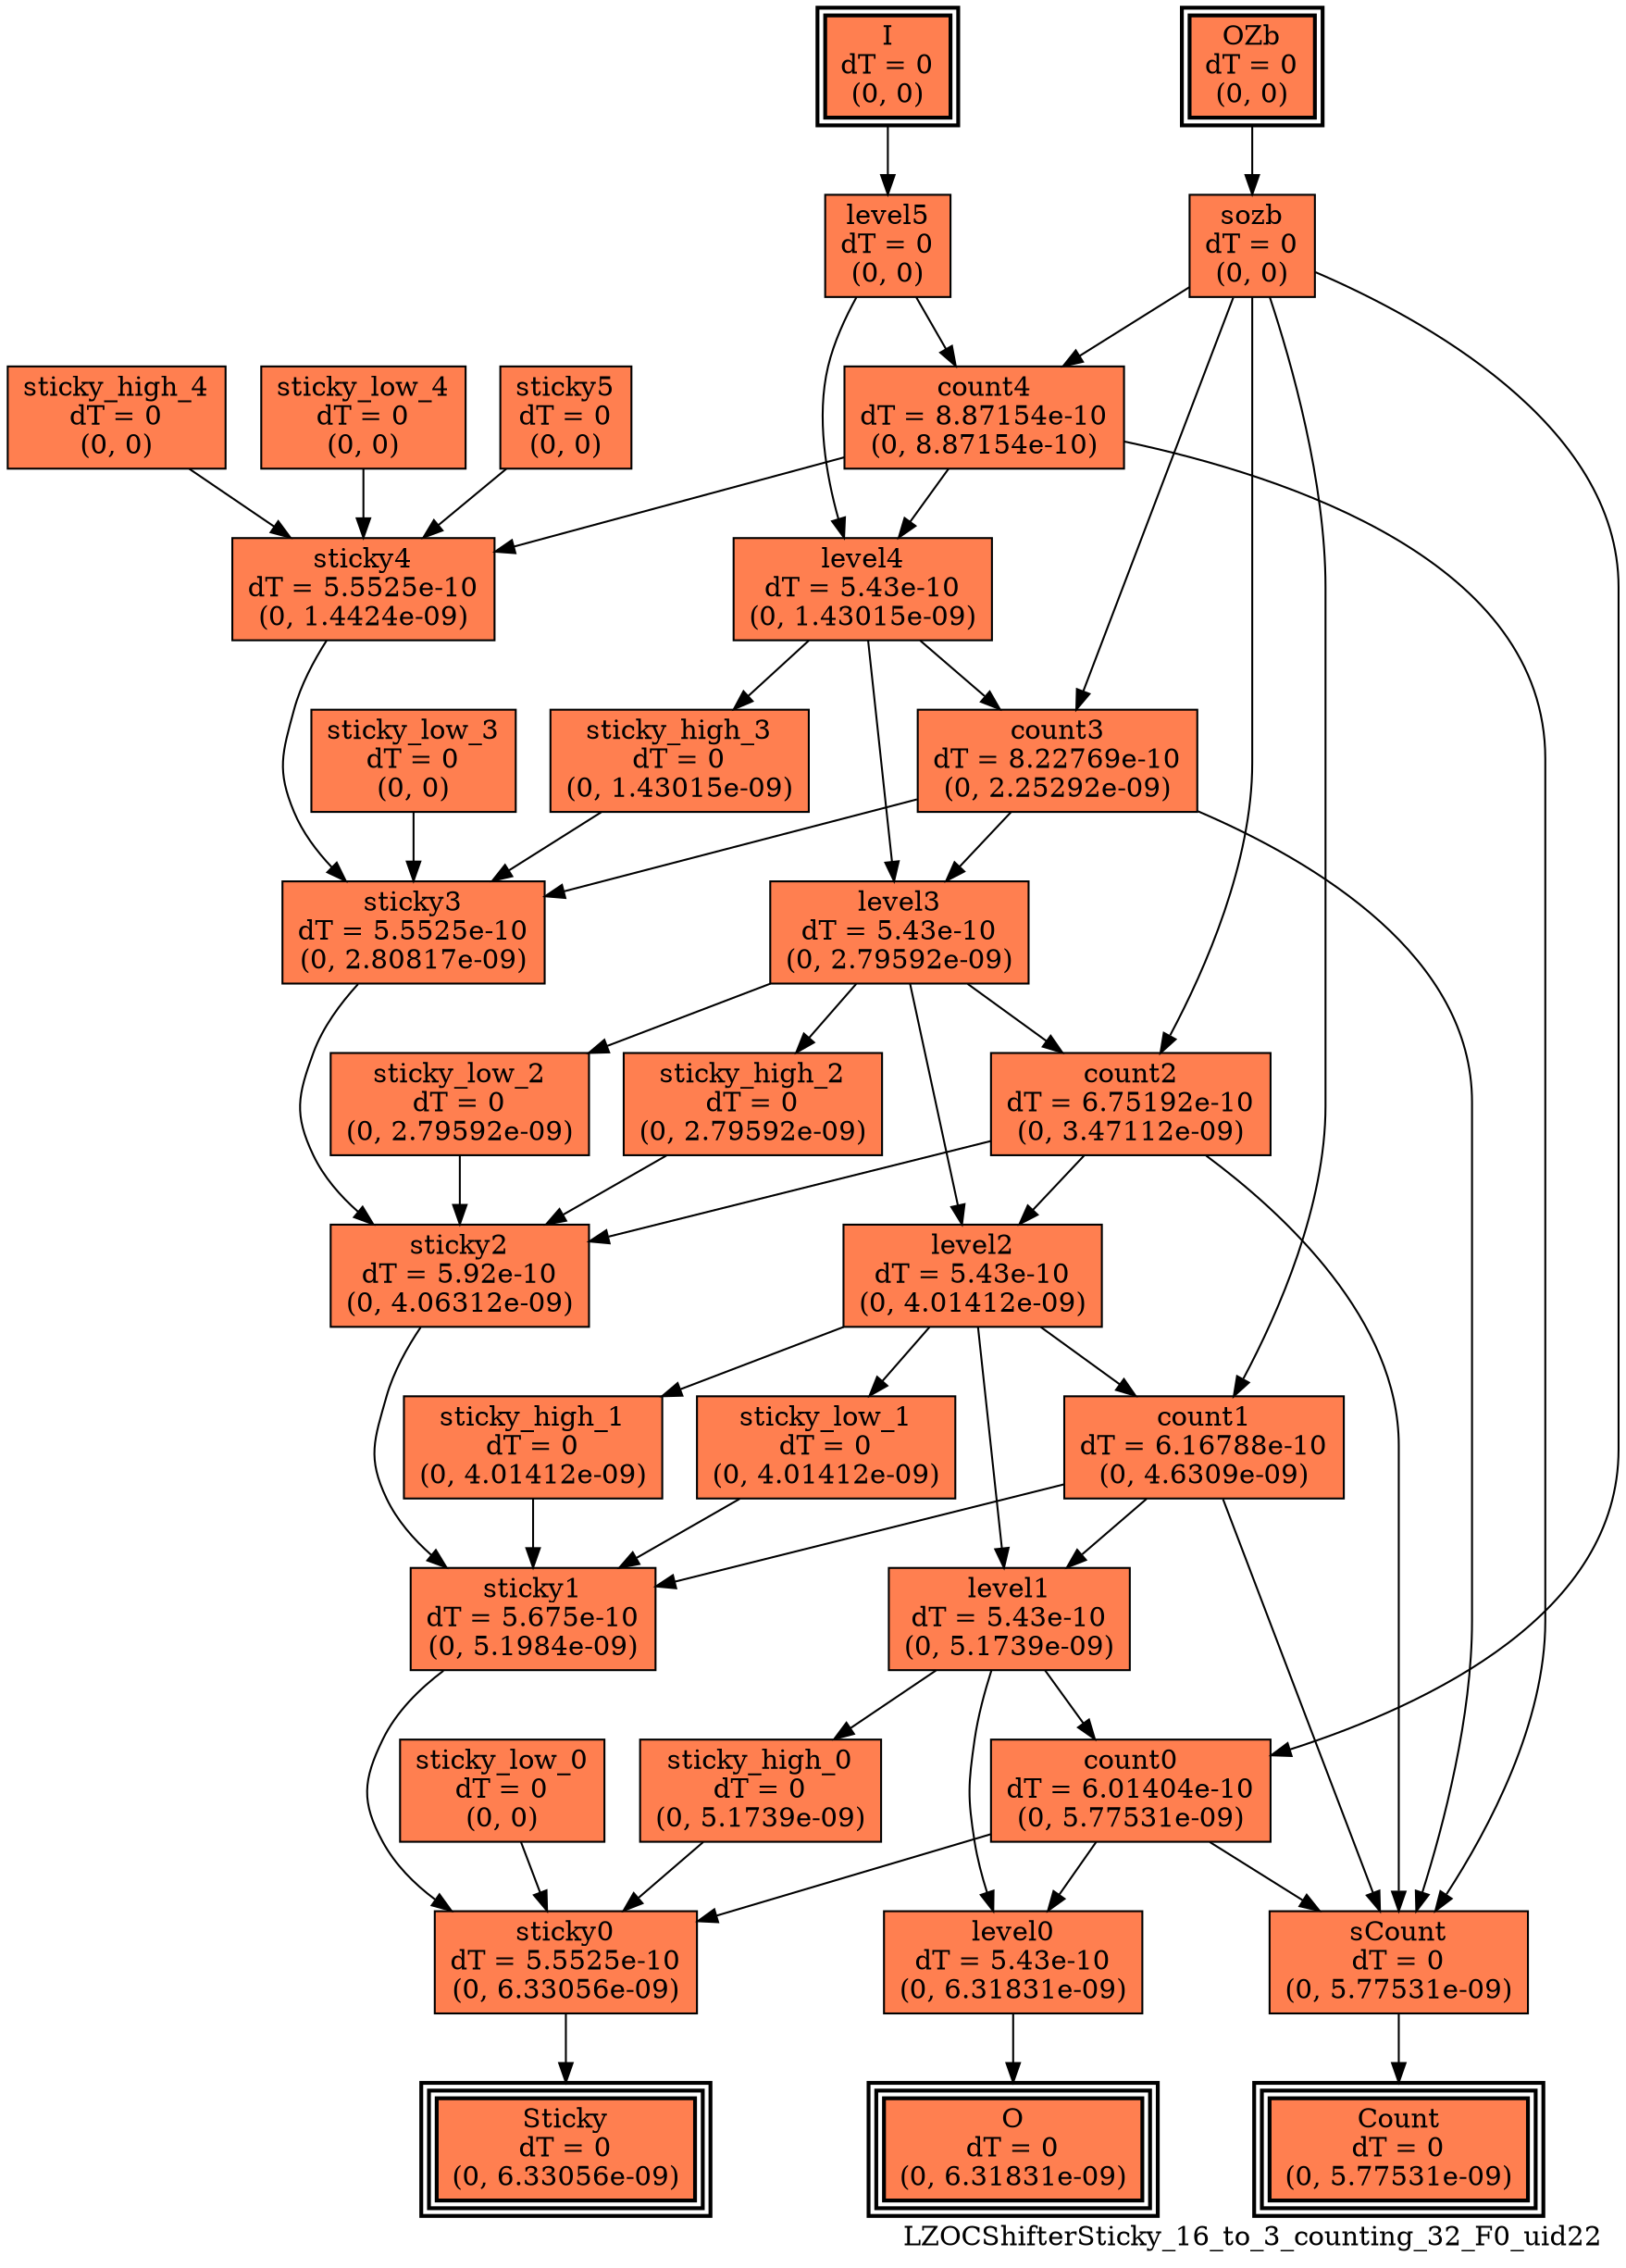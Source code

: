 digraph LZOCShifterSticky_16_to_3_counting_32_F0_uid22
{
	//graph drawing options
	label=LZOCShifterSticky_16_to_3_counting_32_F0_uid22;
	labelloc=bottom;
	labeljust=right;
	ratio=auto;
	nodesep=0.25;
	ranksep=0.5;

	//input/output signals of operator LZOCShifterSticky_16_to_3_counting_32_F0_uid22
	I__LZOCShifterSticky_16_to_3_counting_32_F0_uid22 [ label="I\ndT = 0\n(0, 0)", shape=box, color=black, style="bold, filled", fillcolor=coral, peripheries=2 ];
	OZb__LZOCShifterSticky_16_to_3_counting_32_F0_uid22 [ label="OZb\ndT = 0\n(0, 0)", shape=box, color=black, style="bold, filled", fillcolor=coral, peripheries=2 ];
	Count__LZOCShifterSticky_16_to_3_counting_32_F0_uid22 [ label="Count\ndT = 0\n(0, 5.77531e-09)", shape=box, color=black, style="bold, filled", fillcolor=coral, peripheries=3 ];
	O__LZOCShifterSticky_16_to_3_counting_32_F0_uid22 [ label="O\ndT = 0\n(0, 6.31831e-09)", shape=box, color=black, style="bold, filled", fillcolor=coral, peripheries=3 ];
	Sticky__LZOCShifterSticky_16_to_3_counting_32_F0_uid22 [ label="Sticky\ndT = 0\n(0, 6.33056e-09)", shape=box, color=black, style="bold, filled", fillcolor=coral, peripheries=3 ];
	{rank=same I__LZOCShifterSticky_16_to_3_counting_32_F0_uid22, OZb__LZOCShifterSticky_16_to_3_counting_32_F0_uid22};
	{rank=same Count__LZOCShifterSticky_16_to_3_counting_32_F0_uid22, O__LZOCShifterSticky_16_to_3_counting_32_F0_uid22, Sticky__LZOCShifterSticky_16_to_3_counting_32_F0_uid22};
	//internal signals of operator LZOCShifterSticky_16_to_3_counting_32_F0_uid22
	level5__LZOCShifterSticky_16_to_3_counting_32_F0_uid22 [ label="level5\ndT = 0\n(0, 0)", shape=box, color=black, style=filled, fillcolor=coral, peripheries=1 ];
	sozb__LZOCShifterSticky_16_to_3_counting_32_F0_uid22 [ label="sozb\ndT = 0\n(0, 0)", shape=box, color=black, style=filled, fillcolor=coral, peripheries=1 ];
	sticky5__LZOCShifterSticky_16_to_3_counting_32_F0_uid22 [ label="sticky5\ndT = 0\n(0, 0)", shape=box, color=black, style=filled, fillcolor=coral, peripheries=1 ];
	count4__LZOCShifterSticky_16_to_3_counting_32_F0_uid22 [ label="count4\ndT = 8.87154e-10\n(0, 8.87154e-10)", shape=box, color=black, style=filled, fillcolor=coral, peripheries=1 ];
	level4__LZOCShifterSticky_16_to_3_counting_32_F0_uid22 [ label="level4\ndT = 5.43e-10\n(0, 1.43015e-09)", shape=box, color=black, style=filled, fillcolor=coral, peripheries=1 ];
	sticky_high_4__LZOCShifterSticky_16_to_3_counting_32_F0_uid22 [ label="sticky_high_4\ndT = 0\n(0, 0)", shape=box, color=black, style=filled, fillcolor=coral, peripheries=1 ];
	sticky_low_4__LZOCShifterSticky_16_to_3_counting_32_F0_uid22 [ label="sticky_low_4\ndT = 0\n(0, 0)", shape=box, color=black, style=filled, fillcolor=coral, peripheries=1 ];
	sticky4__LZOCShifterSticky_16_to_3_counting_32_F0_uid22 [ label="sticky4\ndT = 5.5525e-10\n(0, 1.4424e-09)", shape=box, color=black, style=filled, fillcolor=coral, peripheries=1 ];
	count3__LZOCShifterSticky_16_to_3_counting_32_F0_uid22 [ label="count3\ndT = 8.22769e-10\n(0, 2.25292e-09)", shape=box, color=black, style=filled, fillcolor=coral, peripheries=1 ];
	level3__LZOCShifterSticky_16_to_3_counting_32_F0_uid22 [ label="level3\ndT = 5.43e-10\n(0, 2.79592e-09)", shape=box, color=black, style=filled, fillcolor=coral, peripheries=1 ];
	sticky_high_3__LZOCShifterSticky_16_to_3_counting_32_F0_uid22 [ label="sticky_high_3\ndT = 0\n(0, 1.43015e-09)", shape=box, color=black, style=filled, fillcolor=coral, peripheries=1 ];
	sticky_low_3__LZOCShifterSticky_16_to_3_counting_32_F0_uid22 [ label="sticky_low_3\ndT = 0\n(0, 0)", shape=box, color=black, style=filled, fillcolor=coral, peripheries=1 ];
	sticky3__LZOCShifterSticky_16_to_3_counting_32_F0_uid22 [ label="sticky3\ndT = 5.5525e-10\n(0, 2.80817e-09)", shape=box, color=black, style=filled, fillcolor=coral, peripheries=1 ];
	count2__LZOCShifterSticky_16_to_3_counting_32_F0_uid22 [ label="count2\ndT = 6.75192e-10\n(0, 3.47112e-09)", shape=box, color=black, style=filled, fillcolor=coral, peripheries=1 ];
	level2__LZOCShifterSticky_16_to_3_counting_32_F0_uid22 [ label="level2\ndT = 5.43e-10\n(0, 4.01412e-09)", shape=box, color=black, style=filled, fillcolor=coral, peripheries=1 ];
	sticky_high_2__LZOCShifterSticky_16_to_3_counting_32_F0_uid22 [ label="sticky_high_2\ndT = 0\n(0, 2.79592e-09)", shape=box, color=black, style=filled, fillcolor=coral, peripheries=1 ];
	sticky_low_2__LZOCShifterSticky_16_to_3_counting_32_F0_uid22 [ label="sticky_low_2\ndT = 0\n(0, 2.79592e-09)", shape=box, color=black, style=filled, fillcolor=coral, peripheries=1 ];
	sticky2__LZOCShifterSticky_16_to_3_counting_32_F0_uid22 [ label="sticky2\ndT = 5.92e-10\n(0, 4.06312e-09)", shape=box, color=black, style=filled, fillcolor=coral, peripheries=1 ];
	count1__LZOCShifterSticky_16_to_3_counting_32_F0_uid22 [ label="count1\ndT = 6.16788e-10\n(0, 4.6309e-09)", shape=box, color=black, style=filled, fillcolor=coral, peripheries=1 ];
	level1__LZOCShifterSticky_16_to_3_counting_32_F0_uid22 [ label="level1\ndT = 5.43e-10\n(0, 5.1739e-09)", shape=box, color=black, style=filled, fillcolor=coral, peripheries=1 ];
	sticky_high_1__LZOCShifterSticky_16_to_3_counting_32_F0_uid22 [ label="sticky_high_1\ndT = 0\n(0, 4.01412e-09)", shape=box, color=black, style=filled, fillcolor=coral, peripheries=1 ];
	sticky_low_1__LZOCShifterSticky_16_to_3_counting_32_F0_uid22 [ label="sticky_low_1\ndT = 0\n(0, 4.01412e-09)", shape=box, color=black, style=filled, fillcolor=coral, peripheries=1 ];
	sticky1__LZOCShifterSticky_16_to_3_counting_32_F0_uid22 [ label="sticky1\ndT = 5.675e-10\n(0, 5.1984e-09)", shape=box, color=black, style=filled, fillcolor=coral, peripheries=1 ];
	count0__LZOCShifterSticky_16_to_3_counting_32_F0_uid22 [ label="count0\ndT = 6.01404e-10\n(0, 5.77531e-09)", shape=box, color=black, style=filled, fillcolor=coral, peripheries=1 ];
	level0__LZOCShifterSticky_16_to_3_counting_32_F0_uid22 [ label="level0\ndT = 5.43e-10\n(0, 6.31831e-09)", shape=box, color=black, style=filled, fillcolor=coral, peripheries=1 ];
	sticky_high_0__LZOCShifterSticky_16_to_3_counting_32_F0_uid22 [ label="sticky_high_0\ndT = 0\n(0, 5.1739e-09)", shape=box, color=black, style=filled, fillcolor=coral, peripheries=1 ];
	sticky_low_0__LZOCShifterSticky_16_to_3_counting_32_F0_uid22 [ label="sticky_low_0\ndT = 0\n(0, 0)", shape=box, color=black, style=filled, fillcolor=coral, peripheries=1 ];
	sticky0__LZOCShifterSticky_16_to_3_counting_32_F0_uid22 [ label="sticky0\ndT = 5.5525e-10\n(0, 6.33056e-09)", shape=box, color=black, style=filled, fillcolor=coral, peripheries=1 ];
	sCount__LZOCShifterSticky_16_to_3_counting_32_F0_uid22 [ label="sCount\ndT = 0\n(0, 5.77531e-09)", shape=box, color=black, style=filled, fillcolor=coral, peripheries=1 ];

	//subcomponents of operator LZOCShifterSticky_16_to_3_counting_32_F0_uid22

	//input and internal signal connections of operator LZOCShifterSticky_16_to_3_counting_32_F0_uid22
	I__LZOCShifterSticky_16_to_3_counting_32_F0_uid22 -> level5__LZOCShifterSticky_16_to_3_counting_32_F0_uid22 [ arrowhead=normal, arrowsize=1.0, arrowtail=normal, color=black, dir=forward  ];
	OZb__LZOCShifterSticky_16_to_3_counting_32_F0_uid22 -> sozb__LZOCShifterSticky_16_to_3_counting_32_F0_uid22 [ arrowhead=normal, arrowsize=1.0, arrowtail=normal, color=black, dir=forward  ];
	level5__LZOCShifterSticky_16_to_3_counting_32_F0_uid22 -> count4__LZOCShifterSticky_16_to_3_counting_32_F0_uid22 [ arrowhead=normal, arrowsize=1.0, arrowtail=normal, color=black, dir=forward  ];
	level5__LZOCShifterSticky_16_to_3_counting_32_F0_uid22 -> level4__LZOCShifterSticky_16_to_3_counting_32_F0_uid22 [ arrowhead=normal, arrowsize=1.0, arrowtail=normal, color=black, dir=forward  ];
	sozb__LZOCShifterSticky_16_to_3_counting_32_F0_uid22 -> count4__LZOCShifterSticky_16_to_3_counting_32_F0_uid22 [ arrowhead=normal, arrowsize=1.0, arrowtail=normal, color=black, dir=forward  ];
	sozb__LZOCShifterSticky_16_to_3_counting_32_F0_uid22 -> count3__LZOCShifterSticky_16_to_3_counting_32_F0_uid22 [ arrowhead=normal, arrowsize=1.0, arrowtail=normal, color=black, dir=forward  ];
	sozb__LZOCShifterSticky_16_to_3_counting_32_F0_uid22 -> count2__LZOCShifterSticky_16_to_3_counting_32_F0_uid22 [ arrowhead=normal, arrowsize=1.0, arrowtail=normal, color=black, dir=forward  ];
	sozb__LZOCShifterSticky_16_to_3_counting_32_F0_uid22 -> count1__LZOCShifterSticky_16_to_3_counting_32_F0_uid22 [ arrowhead=normal, arrowsize=1.0, arrowtail=normal, color=black, dir=forward  ];
	sozb__LZOCShifterSticky_16_to_3_counting_32_F0_uid22 -> count0__LZOCShifterSticky_16_to_3_counting_32_F0_uid22 [ arrowhead=normal, arrowsize=1.0, arrowtail=normal, color=black, dir=forward  ];
	sticky5__LZOCShifterSticky_16_to_3_counting_32_F0_uid22 -> sticky4__LZOCShifterSticky_16_to_3_counting_32_F0_uid22 [ arrowhead=normal, arrowsize=1.0, arrowtail=normal, color=black, dir=forward  ];
	count4__LZOCShifterSticky_16_to_3_counting_32_F0_uid22 -> level4__LZOCShifterSticky_16_to_3_counting_32_F0_uid22 [ arrowhead=normal, arrowsize=1.0, arrowtail=normal, color=black, dir=forward  ];
	count4__LZOCShifterSticky_16_to_3_counting_32_F0_uid22 -> sticky4__LZOCShifterSticky_16_to_3_counting_32_F0_uid22 [ arrowhead=normal, arrowsize=1.0, arrowtail=normal, color=black, dir=forward  ];
	count4__LZOCShifterSticky_16_to_3_counting_32_F0_uid22 -> sCount__LZOCShifterSticky_16_to_3_counting_32_F0_uid22 [ arrowhead=normal, arrowsize=1.0, arrowtail=normal, color=black, dir=forward  ];
	level4__LZOCShifterSticky_16_to_3_counting_32_F0_uid22 -> count3__LZOCShifterSticky_16_to_3_counting_32_F0_uid22 [ arrowhead=normal, arrowsize=1.0, arrowtail=normal, color=black, dir=forward  ];
	level4__LZOCShifterSticky_16_to_3_counting_32_F0_uid22 -> level3__LZOCShifterSticky_16_to_3_counting_32_F0_uid22 [ arrowhead=normal, arrowsize=1.0, arrowtail=normal, color=black, dir=forward  ];
	level4__LZOCShifterSticky_16_to_3_counting_32_F0_uid22 -> sticky_high_3__LZOCShifterSticky_16_to_3_counting_32_F0_uid22 [ arrowhead=normal, arrowsize=1.0, arrowtail=normal, color=black, dir=forward  ];
	sticky_high_4__LZOCShifterSticky_16_to_3_counting_32_F0_uid22 -> sticky4__LZOCShifterSticky_16_to_3_counting_32_F0_uid22 [ arrowhead=normal, arrowsize=1.0, arrowtail=normal, color=black, dir=forward  ];
	sticky_low_4__LZOCShifterSticky_16_to_3_counting_32_F0_uid22 -> sticky4__LZOCShifterSticky_16_to_3_counting_32_F0_uid22 [ arrowhead=normal, arrowsize=1.0, arrowtail=normal, color=black, dir=forward  ];
	sticky4__LZOCShifterSticky_16_to_3_counting_32_F0_uid22 -> sticky3__LZOCShifterSticky_16_to_3_counting_32_F0_uid22 [ arrowhead=normal, arrowsize=1.0, arrowtail=normal, color=black, dir=forward  ];
	count3__LZOCShifterSticky_16_to_3_counting_32_F0_uid22 -> level3__LZOCShifterSticky_16_to_3_counting_32_F0_uid22 [ arrowhead=normal, arrowsize=1.0, arrowtail=normal, color=black, dir=forward  ];
	count3__LZOCShifterSticky_16_to_3_counting_32_F0_uid22 -> sticky3__LZOCShifterSticky_16_to_3_counting_32_F0_uid22 [ arrowhead=normal, arrowsize=1.0, arrowtail=normal, color=black, dir=forward  ];
	count3__LZOCShifterSticky_16_to_3_counting_32_F0_uid22 -> sCount__LZOCShifterSticky_16_to_3_counting_32_F0_uid22 [ arrowhead=normal, arrowsize=1.0, arrowtail=normal, color=black, dir=forward  ];
	level3__LZOCShifterSticky_16_to_3_counting_32_F0_uid22 -> count2__LZOCShifterSticky_16_to_3_counting_32_F0_uid22 [ arrowhead=normal, arrowsize=1.0, arrowtail=normal, color=black, dir=forward  ];
	level3__LZOCShifterSticky_16_to_3_counting_32_F0_uid22 -> level2__LZOCShifterSticky_16_to_3_counting_32_F0_uid22 [ arrowhead=normal, arrowsize=1.0, arrowtail=normal, color=black, dir=forward  ];
	level3__LZOCShifterSticky_16_to_3_counting_32_F0_uid22 -> sticky_high_2__LZOCShifterSticky_16_to_3_counting_32_F0_uid22 [ arrowhead=normal, arrowsize=1.0, arrowtail=normal, color=black, dir=forward  ];
	level3__LZOCShifterSticky_16_to_3_counting_32_F0_uid22 -> sticky_low_2__LZOCShifterSticky_16_to_3_counting_32_F0_uid22 [ arrowhead=normal, arrowsize=1.0, arrowtail=normal, color=black, dir=forward  ];
	sticky_high_3__LZOCShifterSticky_16_to_3_counting_32_F0_uid22 -> sticky3__LZOCShifterSticky_16_to_3_counting_32_F0_uid22 [ arrowhead=normal, arrowsize=1.0, arrowtail=normal, color=black, dir=forward  ];
	sticky_low_3__LZOCShifterSticky_16_to_3_counting_32_F0_uid22 -> sticky3__LZOCShifterSticky_16_to_3_counting_32_F0_uid22 [ arrowhead=normal, arrowsize=1.0, arrowtail=normal, color=black, dir=forward  ];
	sticky3__LZOCShifterSticky_16_to_3_counting_32_F0_uid22 -> sticky2__LZOCShifterSticky_16_to_3_counting_32_F0_uid22 [ arrowhead=normal, arrowsize=1.0, arrowtail=normal, color=black, dir=forward  ];
	count2__LZOCShifterSticky_16_to_3_counting_32_F0_uid22 -> level2__LZOCShifterSticky_16_to_3_counting_32_F0_uid22 [ arrowhead=normal, arrowsize=1.0, arrowtail=normal, color=black, dir=forward  ];
	count2__LZOCShifterSticky_16_to_3_counting_32_F0_uid22 -> sticky2__LZOCShifterSticky_16_to_3_counting_32_F0_uid22 [ arrowhead=normal, arrowsize=1.0, arrowtail=normal, color=black, dir=forward  ];
	count2__LZOCShifterSticky_16_to_3_counting_32_F0_uid22 -> sCount__LZOCShifterSticky_16_to_3_counting_32_F0_uid22 [ arrowhead=normal, arrowsize=1.0, arrowtail=normal, color=black, dir=forward  ];
	level2__LZOCShifterSticky_16_to_3_counting_32_F0_uid22 -> count1__LZOCShifterSticky_16_to_3_counting_32_F0_uid22 [ arrowhead=normal, arrowsize=1.0, arrowtail=normal, color=black, dir=forward  ];
	level2__LZOCShifterSticky_16_to_3_counting_32_F0_uid22 -> level1__LZOCShifterSticky_16_to_3_counting_32_F0_uid22 [ arrowhead=normal, arrowsize=1.0, arrowtail=normal, color=black, dir=forward  ];
	level2__LZOCShifterSticky_16_to_3_counting_32_F0_uid22 -> sticky_high_1__LZOCShifterSticky_16_to_3_counting_32_F0_uid22 [ arrowhead=normal, arrowsize=1.0, arrowtail=normal, color=black, dir=forward  ];
	level2__LZOCShifterSticky_16_to_3_counting_32_F0_uid22 -> sticky_low_1__LZOCShifterSticky_16_to_3_counting_32_F0_uid22 [ arrowhead=normal, arrowsize=1.0, arrowtail=normal, color=black, dir=forward  ];
	sticky_high_2__LZOCShifterSticky_16_to_3_counting_32_F0_uid22 -> sticky2__LZOCShifterSticky_16_to_3_counting_32_F0_uid22 [ arrowhead=normal, arrowsize=1.0, arrowtail=normal, color=black, dir=forward  ];
	sticky_low_2__LZOCShifterSticky_16_to_3_counting_32_F0_uid22 -> sticky2__LZOCShifterSticky_16_to_3_counting_32_F0_uid22 [ arrowhead=normal, arrowsize=1.0, arrowtail=normal, color=black, dir=forward  ];
	sticky2__LZOCShifterSticky_16_to_3_counting_32_F0_uid22 -> sticky1__LZOCShifterSticky_16_to_3_counting_32_F0_uid22 [ arrowhead=normal, arrowsize=1.0, arrowtail=normal, color=black, dir=forward  ];
	count1__LZOCShifterSticky_16_to_3_counting_32_F0_uid22 -> level1__LZOCShifterSticky_16_to_3_counting_32_F0_uid22 [ arrowhead=normal, arrowsize=1.0, arrowtail=normal, color=black, dir=forward  ];
	count1__LZOCShifterSticky_16_to_3_counting_32_F0_uid22 -> sticky1__LZOCShifterSticky_16_to_3_counting_32_F0_uid22 [ arrowhead=normal, arrowsize=1.0, arrowtail=normal, color=black, dir=forward  ];
	count1__LZOCShifterSticky_16_to_3_counting_32_F0_uid22 -> sCount__LZOCShifterSticky_16_to_3_counting_32_F0_uid22 [ arrowhead=normal, arrowsize=1.0, arrowtail=normal, color=black, dir=forward  ];
	level1__LZOCShifterSticky_16_to_3_counting_32_F0_uid22 -> count0__LZOCShifterSticky_16_to_3_counting_32_F0_uid22 [ arrowhead=normal, arrowsize=1.0, arrowtail=normal, color=black, dir=forward  ];
	level1__LZOCShifterSticky_16_to_3_counting_32_F0_uid22 -> level0__LZOCShifterSticky_16_to_3_counting_32_F0_uid22 [ arrowhead=normal, arrowsize=1.0, arrowtail=normal, color=black, dir=forward  ];
	level1__LZOCShifterSticky_16_to_3_counting_32_F0_uid22 -> sticky_high_0__LZOCShifterSticky_16_to_3_counting_32_F0_uid22 [ arrowhead=normal, arrowsize=1.0, arrowtail=normal, color=black, dir=forward  ];
	sticky_high_1__LZOCShifterSticky_16_to_3_counting_32_F0_uid22 -> sticky1__LZOCShifterSticky_16_to_3_counting_32_F0_uid22 [ arrowhead=normal, arrowsize=1.0, arrowtail=normal, color=black, dir=forward  ];
	sticky_low_1__LZOCShifterSticky_16_to_3_counting_32_F0_uid22 -> sticky1__LZOCShifterSticky_16_to_3_counting_32_F0_uid22 [ arrowhead=normal, arrowsize=1.0, arrowtail=normal, color=black, dir=forward  ];
	sticky1__LZOCShifterSticky_16_to_3_counting_32_F0_uid22 -> sticky0__LZOCShifterSticky_16_to_3_counting_32_F0_uid22 [ arrowhead=normal, arrowsize=1.0, arrowtail=normal, color=black, dir=forward  ];
	count0__LZOCShifterSticky_16_to_3_counting_32_F0_uid22 -> level0__LZOCShifterSticky_16_to_3_counting_32_F0_uid22 [ arrowhead=normal, arrowsize=1.0, arrowtail=normal, color=black, dir=forward  ];
	count0__LZOCShifterSticky_16_to_3_counting_32_F0_uid22 -> sticky0__LZOCShifterSticky_16_to_3_counting_32_F0_uid22 [ arrowhead=normal, arrowsize=1.0, arrowtail=normal, color=black, dir=forward  ];
	count0__LZOCShifterSticky_16_to_3_counting_32_F0_uid22 -> sCount__LZOCShifterSticky_16_to_3_counting_32_F0_uid22 [ arrowhead=normal, arrowsize=1.0, arrowtail=normal, color=black, dir=forward  ];
	level0__LZOCShifterSticky_16_to_3_counting_32_F0_uid22 -> O__LZOCShifterSticky_16_to_3_counting_32_F0_uid22 [ arrowhead=normal, arrowsize=1.0, arrowtail=normal, color=black, dir=forward  ];
	sticky_high_0__LZOCShifterSticky_16_to_3_counting_32_F0_uid22 -> sticky0__LZOCShifterSticky_16_to_3_counting_32_F0_uid22 [ arrowhead=normal, arrowsize=1.0, arrowtail=normal, color=black, dir=forward  ];
	sticky_low_0__LZOCShifterSticky_16_to_3_counting_32_F0_uid22 -> sticky0__LZOCShifterSticky_16_to_3_counting_32_F0_uid22 [ arrowhead=normal, arrowsize=1.0, arrowtail=normal, color=black, dir=forward  ];
	sticky0__LZOCShifterSticky_16_to_3_counting_32_F0_uid22 -> Sticky__LZOCShifterSticky_16_to_3_counting_32_F0_uid22 [ arrowhead=normal, arrowsize=1.0, arrowtail=normal, color=black, dir=forward  ];
	sCount__LZOCShifterSticky_16_to_3_counting_32_F0_uid22 -> Count__LZOCShifterSticky_16_to_3_counting_32_F0_uid22 [ arrowhead=normal, arrowsize=1.0, arrowtail=normal, color=black, dir=forward  ];
}

